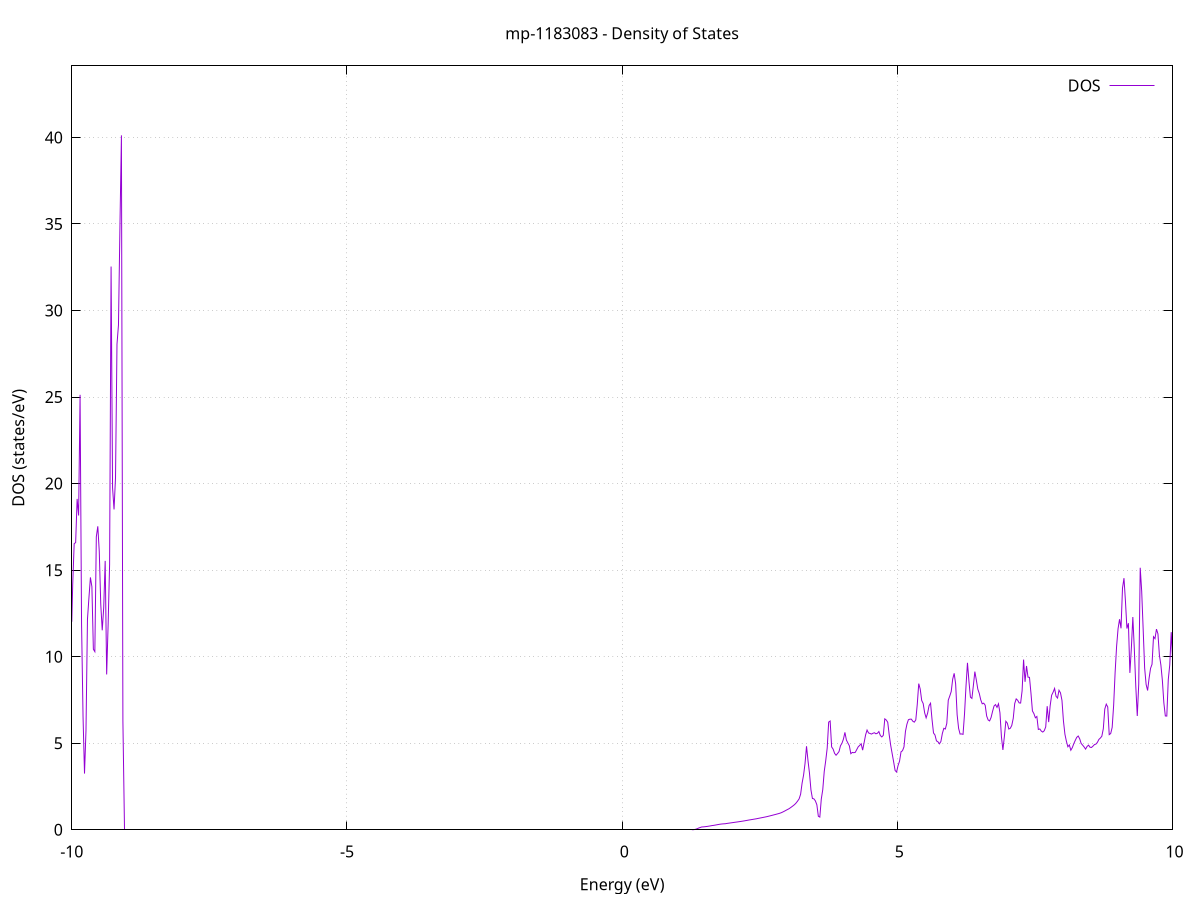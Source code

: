 set title 'mp-1183083 - Density of States'
set xlabel 'Energy (eV)'
set ylabel 'DOS (states/eV)'
set grid
set xrange [-10:10]
set yrange [0:44.133]
set xzeroaxis lt -1
set terminal png size 800,600
set output 'mp-1183083_dos_gnuplot.png'
plot '-' using 1:2 with lines title 'DOS'
-40.004800 0.000000
-39.978000 0.000000
-39.951200 0.000000
-39.924300 0.000000
-39.897500 0.000000
-39.870700 0.000000
-39.843800 0.000000
-39.817000 0.000000
-39.790200 0.000000
-39.763400 0.000000
-39.736500 0.000000
-39.709700 0.000000
-39.682900 0.000000
-39.656000 0.000000
-39.629200 0.000000
-39.602400 0.000000
-39.575600 0.000000
-39.548700 0.000000
-39.521900 0.000000
-39.495100 0.000000
-39.468200 0.000000
-39.441400 0.000000
-39.414600 0.000000
-39.387800 0.000000
-39.360900 0.000000
-39.334100 0.000000
-39.307300 0.000000
-39.280400 0.000000
-39.253600 0.000000
-39.226800 0.000000
-39.200000 0.000000
-39.173100 0.000000
-39.146300 0.000000
-39.119500 0.000000
-39.092600 0.000000
-39.065800 0.000000
-39.039000 0.000000
-39.012200 0.000000
-38.985300 0.000000
-38.958500 0.000000
-38.931700 0.000000
-38.904800 0.000000
-38.878000 0.000000
-38.851200 0.000000
-38.824400 0.000000
-38.797500 0.000000
-38.770700 0.000000
-38.743900 0.000000
-38.717000 0.000000
-38.690200 0.000000
-38.663400 0.000000
-38.636600 0.000000
-38.609700 0.000000
-38.582900 0.000000
-38.556100 0.000000
-38.529200 0.000000
-38.502400 0.000000
-38.475600 0.000000
-38.448800 0.000000
-38.421900 0.000000
-38.395100 0.000000
-38.368300 0.000000
-38.341400 0.000000
-38.314600 0.000000
-38.287800 0.000000
-38.261000 0.000000
-38.234100 0.000000
-38.207300 0.000000
-38.180500 0.000000
-38.153600 0.000000
-38.126800 0.000000
-38.100000 0.000000
-38.073200 0.000000
-38.046300 0.000000
-38.019500 0.000000
-37.992700 0.000000
-37.965800 0.000000
-37.939000 0.000000
-37.912200 0.000000
-37.885400 0.000000
-37.858500 0.000000
-37.831700 0.000000
-37.804900 0.000000
-37.778000 0.000000
-37.751200 0.000000
-37.724400 0.000000
-37.697600 0.000000
-37.670700 0.000000
-37.643900 0.000000
-37.617100 0.000000
-37.590200 0.000000
-37.563400 0.000000
-37.536600 0.000000
-37.509800 0.000000
-37.482900 0.000000
-37.456100 0.000000
-37.429300 0.000000
-37.402400 0.000000
-37.375600 0.000000
-37.348800 0.000000
-37.322000 0.000000
-37.295100 0.000000
-37.268300 0.000000
-37.241500 0.000000
-37.214600 0.000000
-37.187800 0.000000
-37.161000 0.000000
-37.134200 0.000000
-37.107300 0.000000
-37.080500 0.000000
-37.053700 0.000000
-37.026800 0.000000
-37.000000 0.000000
-36.973200 0.000000
-36.946400 0.000000
-36.919500 0.000000
-36.892700 0.000000
-36.865900 0.000000
-36.839000 0.000000
-36.812200 0.000000
-36.785400 0.000000
-36.758600 0.000000
-36.731700 0.000000
-36.704900 0.000000
-36.678100 0.000000
-36.651200 0.000000
-36.624400 0.000000
-36.597600 0.000000
-36.570800 0.000000
-36.543900 0.000000
-36.517100 0.000000
-36.490300 0.000000
-36.463400 0.000000
-36.436600 0.000000
-36.409800 0.000000
-36.383000 0.000000
-36.356100 0.000000
-36.329300 0.000000
-36.302500 0.000000
-36.275600 0.000000
-36.248800 0.000000
-36.222000 0.000000
-36.195200 0.000000
-36.168300 0.000000
-36.141500 0.000000
-36.114700 0.000000
-36.087800 0.000000
-36.061000 0.000000
-36.034200 0.000000
-36.007400 0.000000
-35.980500 0.000000
-35.953700 0.000000
-35.926900 0.000000
-35.900000 0.000000
-35.873200 0.000000
-35.846400 0.000000
-35.819600 0.000000
-35.792700 0.000000
-35.765900 0.000000
-35.739100 0.000000
-35.712200 0.000000
-35.685400 0.000000
-35.658600 0.000000
-35.631800 0.000000
-35.604900 0.000000
-35.578100 0.000000
-35.551300 0.000000
-35.524400 0.000000
-35.497600 0.000000
-35.470800 0.000000
-35.444000 0.000000
-35.417100 0.000000
-35.390300 0.000000
-35.363500 0.000000
-35.336600 0.000000
-35.309800 0.000000
-35.283000 0.000000
-35.256200 0.000000
-35.229300 0.000000
-35.202500 0.000000
-35.175700 0.000000
-35.148800 0.000000
-35.122000 0.000000
-35.095200 0.000000
-35.068400 0.000000
-35.041500 0.000000
-35.014700 0.000000
-34.987900 0.000000
-34.961000 0.000000
-34.934200 0.000000
-34.907400 0.000000
-34.880600 0.000000
-34.853700 0.000000
-34.826900 0.000000
-34.800100 0.000000
-34.773200 0.000000
-34.746400 0.000000
-34.719600 0.000000
-34.692700 0.000000
-34.665900 0.000000
-34.639100 0.000000
-34.612300 0.000000
-34.585400 0.000000
-34.558600 0.000000
-34.531800 0.000000
-34.504900 0.000000
-34.478100 0.000000
-34.451300 0.000000
-34.424500 0.000000
-34.397600 0.000000
-34.370800 0.000000
-34.344000 0.000000
-34.317100 0.000000
-34.290300 0.000000
-34.263500 0.000000
-34.236700 0.000000
-34.209800 0.000000
-34.183000 0.000000
-34.156200 0.000000
-34.129300 0.000000
-34.102500 0.000000
-34.075700 0.000000
-34.048900 0.000000
-34.022000 0.000000
-33.995200 0.000000
-33.968400 0.000000
-33.941500 0.000000
-33.914700 0.000000
-33.887900 0.000000
-33.861100 0.000000
-33.834200 0.000000
-33.807400 0.000000
-33.780600 0.000000
-33.753700 0.000000
-33.726900 0.000000
-33.700100 0.000000
-33.673300 0.000000
-33.646400 0.000000
-33.619600 0.000000
-33.592800 0.000000
-33.565900 0.000000
-33.539100 0.000000
-33.512300 0.000000
-33.485500 0.000000
-33.458600 0.000000
-33.431800 0.000000
-33.405000 0.000000
-33.378100 0.000000
-33.351300 0.000000
-33.324500 0.000000
-33.297700 0.000000
-33.270800 0.000000
-33.244000 0.000000
-33.217200 0.000000
-33.190300 0.000000
-33.163500 0.000000
-33.136700 0.000000
-33.109900 0.000000
-33.083000 0.000000
-33.056200 0.000000
-33.029400 0.000000
-33.002500 0.000000
-32.975700 0.000000
-32.948900 0.000000
-32.922100 0.000000
-32.895200 0.000000
-32.868400 0.000000
-32.841600 0.000000
-32.814700 0.000000
-32.787900 0.000000
-32.761100 0.000000
-32.734300 0.000000
-32.707400 0.000000
-32.680600 0.000000
-32.653800 0.000000
-32.626900 0.000000
-32.600100 0.000000
-32.573300 0.000000
-32.546500 0.000000
-32.519600 0.000000
-32.492800 0.000000
-32.466000 0.000000
-32.439100 0.000000
-32.412300 0.000000
-32.385500 0.000000
-32.358700 0.000000
-32.331800 0.000000
-32.305000 0.000000
-32.278200 0.000000
-32.251300 0.000000
-32.224500 0.000000
-32.197700 0.000000
-32.170900 0.000000
-32.144000 0.000000
-32.117200 0.000000
-32.090400 0.000000
-32.063500 0.000000
-32.036700 0.000000
-32.009900 0.000000
-31.983100 0.000000
-31.956200 0.000000
-31.929400 0.000000
-31.902600 0.000000
-31.875700 0.000000
-31.848900 0.000000
-31.822100 0.000000
-31.795300 0.000000
-31.768400 0.000000
-31.741600 0.000000
-31.714800 0.000000
-31.687900 0.000000
-31.661100 0.000000
-31.634300 0.000000
-31.607500 0.000000
-31.580600 0.000000
-31.553800 0.000000
-31.527000 0.000000
-31.500100 0.000000
-31.473300 0.000000
-31.446500 0.000000
-31.419700 0.000000
-31.392800 0.000000
-31.366000 0.000000
-31.339200 0.000000
-31.312300 0.000000
-31.285500 0.000000
-31.258700 0.000000
-31.231900 0.000000
-31.205000 0.000000
-31.178200 0.000000
-31.151400 0.000000
-31.124500 0.000000
-31.097700 0.000000
-31.070900 0.000000
-31.044100 0.000000
-31.017200 0.000000
-30.990400 0.000000
-30.963600 0.000000
-30.936700 0.000000
-30.909900 0.000000
-30.883100 0.000000
-30.856300 0.000000
-30.829400 0.000000
-30.802600 0.000000
-30.775800 0.000000
-30.748900 0.000000
-30.722100 0.000000
-30.695300 0.000000
-30.668500 0.000000
-30.641600 0.000000
-30.614800 0.000000
-30.588000 0.000000
-30.561100 0.000000
-30.534300 0.000000
-30.507500 0.000000
-30.480700 0.000000
-30.453800 0.000000
-30.427000 0.000000
-30.400200 0.000000
-30.373300 0.000000
-30.346500 0.000000
-30.319700 0.000000
-30.292900 0.000000
-30.266000 0.000000
-30.239200 0.000000
-30.212400 0.000000
-30.185500 0.000000
-30.158700 0.000000
-30.131900 0.000000
-30.105100 0.000000
-30.078200 0.000000
-30.051400 0.000000
-30.024600 0.000000
-29.997700 0.000000
-29.970900 0.000000
-29.944100 0.000000
-29.917300 0.000000
-29.890400 0.000000
-29.863600 0.000000
-29.836800 0.000000
-29.809900 0.000000
-29.783100 0.000000
-29.756300 0.000000
-29.729500 0.000000
-29.702600 15.345700
-29.675800 36.806200
-29.649000 18.854700
-29.622100 34.777200
-29.595300 105.000700
-29.568500 0.000000
-29.541700 0.000000
-29.514800 0.000000
-29.488000 0.000000
-29.461200 0.000000
-29.434300 0.000000
-29.407500 0.000000
-29.380700 0.000000
-29.353900 0.000000
-29.327000 0.000000
-29.300200 0.000000
-29.273400 0.000000
-29.246500 0.000000
-29.219700 0.000000
-29.192900 0.000000
-29.166100 0.000000
-29.139200 0.000000
-29.112400 0.000000
-29.085600 0.000000
-29.058700 0.000000
-29.031900 0.000000
-29.005100 0.000000
-28.978300 0.000000
-28.951400 0.000000
-28.924600 0.000000
-28.897800 0.000000
-28.870900 0.000000
-28.844100 0.000000
-28.817300 0.000000
-28.790500 0.000000
-28.763600 0.000000
-28.736800 0.000000
-28.710000 0.000000
-28.683100 0.000000
-28.656300 0.000000
-28.629500 0.000000
-28.602700 0.000000
-28.575800 0.000000
-28.549000 0.000000
-28.522200 0.000000
-28.495300 0.000000
-28.468500 0.000000
-28.441700 0.000000
-28.414900 0.000000
-28.388000 0.000000
-28.361200 0.000000
-28.334400 0.000000
-28.307500 0.000000
-28.280700 0.000000
-28.253900 0.000000
-28.227100 0.000000
-28.200200 0.000000
-28.173400 0.000000
-28.146600 0.000000
-28.119700 0.000000
-28.092900 0.000000
-28.066100 0.000000
-28.039300 0.000000
-28.012400 0.000000
-27.985600 0.000000
-27.958800 0.000000
-27.931900 0.000000
-27.905100 0.000000
-27.878300 0.000000
-27.851500 0.000000
-27.824600 0.000000
-27.797800 0.000000
-27.771000 0.000000
-27.744100 0.000000
-27.717300 0.000000
-27.690500 0.000000
-27.663600 0.000000
-27.636800 0.000000
-27.610000 0.000000
-27.583200 0.000000
-27.556300 0.000000
-27.529500 0.000000
-27.502700 0.000000
-27.475800 0.000000
-27.449000 0.000000
-27.422200 0.000000
-27.395400 0.000000
-27.368500 0.000000
-27.341700 0.000000
-27.314900 0.000000
-27.288000 0.000000
-27.261200 0.000000
-27.234400 0.000000
-27.207600 0.000000
-27.180700 0.000000
-27.153900 0.000000
-27.127100 0.000000
-27.100200 0.000000
-27.073400 0.000000
-27.046600 0.000000
-27.019800 0.000000
-26.992900 0.000000
-26.966100 0.000000
-26.939300 0.000000
-26.912400 0.000000
-26.885600 0.000000
-26.858800 0.000000
-26.832000 0.000000
-26.805100 0.000000
-26.778300 0.000000
-26.751500 0.000000
-26.724600 0.000000
-26.697800 0.000000
-26.671000 0.000000
-26.644200 0.000000
-26.617300 0.000000
-26.590500 0.000000
-26.563700 0.000000
-26.536800 0.000000
-26.510000 0.000000
-26.483200 0.000000
-26.456400 0.000000
-26.429500 0.000000
-26.402700 0.000000
-26.375900 0.000000
-26.349000 0.000000
-26.322200 0.000000
-26.295400 0.000000
-26.268600 0.000000
-26.241700 0.000000
-26.214900 0.000000
-26.188100 0.000000
-26.161200 0.000000
-26.134400 0.000000
-26.107600 0.000000
-26.080800 0.000000
-26.053900 0.000000
-26.027100 0.000000
-26.000300 0.000000
-25.973400 0.000000
-25.946600 0.000000
-25.919800 0.000000
-25.893000 0.000000
-25.866100 0.000000
-25.839300 0.000000
-25.812500 0.000000
-25.785600 0.000000
-25.758800 0.000000
-25.732000 0.000000
-25.705200 0.000000
-25.678300 0.000000
-25.651500 0.000000
-25.624700 0.000000
-25.597800 0.000000
-25.571000 0.000000
-25.544200 0.000000
-25.517400 0.000000
-25.490500 0.000000
-25.463700 0.000000
-25.436900 0.000000
-25.410000 0.000000
-25.383200 0.000000
-25.356400 0.000000
-25.329600 0.000000
-25.302700 0.000000
-25.275900 0.000000
-25.249100 0.000000
-25.222200 0.000000
-25.195400 0.000000
-25.168600 0.000000
-25.141800 0.000000
-25.114900 0.000000
-25.088100 0.000000
-25.061300 0.000000
-25.034400 0.000000
-25.007600 0.000000
-24.980800 0.000000
-24.954000 0.000000
-24.927100 0.000000
-24.900300 0.000000
-24.873500 0.000000
-24.846600 0.000000
-24.819800 0.000000
-24.793000 0.000000
-24.766200 0.000000
-24.739300 0.000000
-24.712500 0.000000
-24.685700 0.000000
-24.658800 0.000000
-24.632000 0.000000
-24.605200 0.000000
-24.578400 0.000000
-24.551500 0.000000
-24.524700 0.000000
-24.497900 0.000000
-24.471000 0.000000
-24.444200 0.000000
-24.417400 0.000000
-24.390600 0.000000
-24.363700 0.000000
-24.336900 0.000000
-24.310100 0.000000
-24.283200 0.000000
-24.256400 0.000000
-24.229600 0.000000
-24.202800 0.000000
-24.175900 0.000000
-24.149100 0.000000
-24.122300 0.000000
-24.095400 0.000000
-24.068600 0.000000
-24.041800 0.000000
-24.015000 0.000000
-23.988100 0.000000
-23.961300 0.000000
-23.934500 0.000000
-23.907600 0.000000
-23.880800 0.000000
-23.854000 0.000000
-23.827200 0.000000
-23.800300 0.000000
-23.773500 0.000000
-23.746700 0.000000
-23.719800 0.000000
-23.693000 0.000000
-23.666200 0.000000
-23.639400 0.000000
-23.612500 0.000000
-23.585700 0.000000
-23.558900 0.000000
-23.532000 0.000000
-23.505200 0.000000
-23.478400 0.000000
-23.451600 0.000000
-23.424700 0.000000
-23.397900 0.000000
-23.371100 0.000000
-23.344200 0.000000
-23.317400 0.000000
-23.290600 0.000000
-23.263800 0.000000
-23.236900 0.000000
-23.210100 0.000000
-23.183300 0.000000
-23.156400 0.000000
-23.129600 0.000000
-23.102800 0.000000
-23.076000 0.000000
-23.049100 0.000000
-23.022300 0.000000
-22.995500 0.000000
-22.968600 0.000000
-22.941800 0.000000
-22.915000 0.000000
-22.888200 0.000000
-22.861300 0.000000
-22.834500 0.000000
-22.807700 0.000000
-22.780800 0.000000
-22.754000 0.000000
-22.727200 0.000000
-22.700400 0.000000
-22.673500 0.000000
-22.646700 0.000000
-22.619900 0.000000
-22.593000 0.000000
-22.566200 0.000000
-22.539400 0.000000
-22.512600 0.000000
-22.485700 0.000000
-22.458900 0.000000
-22.432100 0.000000
-22.405200 0.000000
-22.378400 0.000000
-22.351600 0.000000
-22.324800 0.000000
-22.297900 0.000000
-22.271100 0.000000
-22.244300 0.000000
-22.217400 0.000000
-22.190600 0.000000
-22.163800 0.000000
-22.137000 0.000000
-22.110100 0.000000
-22.083300 0.000000
-22.056500 0.000000
-22.029600 0.000000
-22.002800 0.000000
-21.976000 0.000000
-21.949200 0.000000
-21.922300 0.000000
-21.895500 0.000000
-21.868700 0.000000
-21.841800 0.000000
-21.815000 0.000000
-21.788200 0.000000
-21.761400 0.000000
-21.734500 0.000000
-21.707700 0.000000
-21.680900 0.000000
-21.654000 0.000000
-21.627200 0.000000
-21.600400 0.000000
-21.573600 0.000000
-21.546700 0.000000
-21.519900 0.000000
-21.493100 0.000000
-21.466200 0.000000
-21.439400 0.000000
-21.412600 0.000000
-21.385800 0.000000
-21.358900 0.000000
-21.332100 0.000000
-21.305300 0.000000
-21.278400 0.000000
-21.251600 0.000000
-21.224800 0.000000
-21.198000 0.000000
-21.171100 0.000000
-21.144300 0.000000
-21.117500 0.000000
-21.090600 0.000000
-21.063800 0.000000
-21.037000 0.000000
-21.010200 0.000000
-20.983300 0.000000
-20.956500 0.000000
-20.929700 0.000000
-20.902800 0.000000
-20.876000 0.000000
-20.849200 0.000000
-20.822400 0.000000
-20.795500 0.000000
-20.768700 0.000000
-20.741900 0.000000
-20.715000 0.000000
-20.688200 0.000000
-20.661400 0.000000
-20.634600 0.000000
-20.607700 0.000000
-20.580900 0.000000
-20.554100 0.000000
-20.527200 0.000000
-20.500400 0.000000
-20.473600 0.000000
-20.446700 0.000000
-20.419900 0.000000
-20.393100 0.000000
-20.366300 0.000000
-20.339400 0.000000
-20.312600 0.000000
-20.285800 0.000000
-20.258900 0.000000
-20.232100 0.000000
-20.205300 0.000000
-20.178500 0.000000
-20.151600 0.000000
-20.124800 0.000000
-20.098000 0.000000
-20.071100 0.000000
-20.044300 0.000000
-20.017500 0.000000
-19.990700 0.000000
-19.963800 0.000000
-19.937000 0.000000
-19.910200 0.000000
-19.883300 0.000000
-19.856500 0.000000
-19.829700 0.000000
-19.802900 0.000000
-19.776000 0.000000
-19.749200 0.000000
-19.722400 0.000000
-19.695500 0.000000
-19.668700 0.000000
-19.641900 0.000000
-19.615100 0.000000
-19.588200 0.000000
-19.561400 0.000000
-19.534600 0.000000
-19.507700 0.000000
-19.480900 0.000000
-19.454100 0.000000
-19.427300 0.000000
-19.400400 0.000000
-19.373600 0.000000
-19.346800 0.000000
-19.319900 0.000000
-19.293100 0.000000
-19.266300 0.000000
-19.239500 0.000000
-19.212600 0.000000
-19.185800 0.000000
-19.159000 0.000000
-19.132100 0.000000
-19.105300 0.000000
-19.078500 0.000000
-19.051700 0.000000
-19.024800 0.000000
-18.998000 0.000000
-18.971200 0.000000
-18.944300 0.000000
-18.917500 0.000000
-18.890700 0.000000
-18.863900 0.000000
-18.837000 0.000000
-18.810200 0.000000
-18.783400 0.000000
-18.756500 0.000000
-18.729700 0.000000
-18.702900 0.000000
-18.676100 0.000000
-18.649200 0.000000
-18.622400 0.000000
-18.595600 0.000000
-18.568700 0.000000
-18.541900 0.000000
-18.515100 0.000000
-18.488300 0.000000
-18.461400 0.000000
-18.434600 0.000000
-18.407800 0.000000
-18.380900 0.000000
-18.354100 0.000000
-18.327300 0.000000
-18.300500 0.000000
-18.273600 0.000000
-18.246800 0.000000
-18.220000 0.000000
-18.193100 0.000000
-18.166300 0.000000
-18.139500 0.000000
-18.112700 0.000000
-18.085800 0.000000
-18.059000 0.000000
-18.032200 0.000000
-18.005300 0.000000
-17.978500 0.000000
-17.951700 0.000000
-17.924900 0.000000
-17.898000 0.000000
-17.871200 0.000000
-17.844400 0.000000
-17.817500 0.000000
-17.790700 0.000000
-17.763900 0.000000
-17.737100 0.000000
-17.710200 0.000000
-17.683400 0.000000
-17.656600 0.000000
-17.629700 0.000000
-17.602900 0.000000
-17.576100 0.000000
-17.549300 0.000000
-17.522400 0.000000
-17.495600 0.000000
-17.468800 0.000000
-17.441900 0.000000
-17.415100 0.000000
-17.388300 0.000000
-17.361500 0.000000
-17.334600 0.000000
-17.307800 0.000000
-17.281000 0.000000
-17.254100 0.000000
-17.227300 0.000000
-17.200500 0.000000
-17.173700 0.000000
-17.146800 0.000000
-17.120000 0.000000
-17.093200 0.000000
-17.066300 0.000000
-17.039500 0.000000
-17.012700 0.000000
-16.985900 0.000000
-16.959000 0.000000
-16.932200 0.000000
-16.905400 0.000000
-16.878500 0.000000
-16.851700 0.000000
-16.824900 0.000000
-16.798100 0.000000
-16.771200 0.000000
-16.744400 0.000000
-16.717600 0.000000
-16.690700 0.000000
-16.663900 0.000000
-16.637100 0.000000
-16.610300 0.000000
-16.583400 0.000000
-16.556600 0.000000
-16.529800 0.000000
-16.502900 0.000000
-16.476100 0.000000
-16.449300 0.000000
-16.422500 0.000000
-16.395600 0.000000
-16.368800 0.000000
-16.342000 0.000000
-16.315100 0.000000
-16.288300 0.000000
-16.261500 0.000000
-16.234700 0.000000
-16.207800 0.000000
-16.181000 0.000000
-16.154200 0.000000
-16.127300 0.000000
-16.100500 0.000000
-16.073700 0.000000
-16.046900 0.000000
-16.020000 0.000000
-15.993200 0.000000
-15.966400 0.000000
-15.939500 0.000000
-15.912700 0.000000
-15.885900 0.000000
-15.859100 0.000000
-15.832200 0.000000
-15.805400 0.000000
-15.778600 0.000000
-15.751700 0.000000
-15.724900 0.000000
-15.698100 0.000000
-15.671300 0.000000
-15.644400 0.000000
-15.617600 0.000000
-15.590800 0.000000
-15.563900 0.000000
-15.537100 0.000000
-15.510300 0.000000
-15.483500 0.000000
-15.456600 0.000000
-15.429800 0.000000
-15.403000 0.000000
-15.376100 0.000000
-15.349300 0.000000
-15.322500 0.000000
-15.295700 0.000000
-15.268800 0.000000
-15.242000 0.000000
-15.215200 0.000000
-15.188300 0.000000
-15.161500 0.000000
-15.134700 0.000000
-15.107900 0.000000
-15.081000 0.000000
-15.054200 0.000000
-15.027400 0.000000
-15.000500 0.000000
-14.973700 0.000000
-14.946900 0.000000
-14.920100 0.000000
-14.893200 0.000000
-14.866400 0.000000
-14.839600 0.000000
-14.812700 0.000000
-14.785900 0.000000
-14.759100 0.000000
-14.732300 0.000000
-14.705400 0.000000
-14.678600 0.000000
-14.651800 0.000000
-14.624900 0.000000
-14.598100 0.000000
-14.571300 0.000000
-14.544500 0.000000
-14.517600 0.000000
-14.490800 0.000000
-14.464000 0.000000
-14.437100 0.000000
-14.410300 0.000000
-14.383500 0.000000
-14.356700 0.000000
-14.329800 0.000000
-14.303000 0.000000
-14.276200 0.000000
-14.249300 0.000000
-14.222500 0.000000
-14.195700 0.000000
-14.168900 0.000000
-14.142000 0.000000
-14.115200 0.000000
-14.088400 0.000000
-14.061500 0.000000
-14.034700 0.000000
-14.007900 0.000000
-13.981100 0.000000
-13.954200 0.000000
-13.927400 0.000000
-13.900600 0.000000
-13.873700 0.000000
-13.846900 0.000000
-13.820100 0.000000
-13.793300 0.000000
-13.766400 0.000000
-13.739600 0.000000
-13.712800 0.000000
-13.685900 0.000000
-13.659100 0.000000
-13.632300 0.000000
-13.605500 0.000000
-13.578600 0.000000
-13.551800 0.000000
-13.525000 0.000000
-13.498100 0.000000
-13.471300 0.000000
-13.444500 0.000000
-13.417600 0.000000
-13.390800 0.000000
-13.364000 0.000000
-13.337200 0.000000
-13.310300 0.000000
-13.283500 0.000000
-13.256700 0.000000
-13.229800 0.000000
-13.203000 0.000000
-13.176200 0.000000
-13.149400 0.000000
-13.122500 0.000000
-13.095700 0.000000
-13.068900 0.000000
-13.042000 0.000000
-13.015200 0.000000
-12.988400 0.000000
-12.961600 0.000000
-12.934700 0.000000
-12.907900 0.000000
-12.881100 0.000000
-12.854200 0.000000
-12.827400 0.000000
-12.800600 0.000000
-12.773800 0.000000
-12.746900 0.000000
-12.720100 0.000000
-12.693300 0.000000
-12.666400 0.000000
-12.639600 0.000000
-12.612800 0.000000
-12.586000 0.000000
-12.559100 0.000000
-12.532300 0.000000
-12.505500 0.000000
-12.478600 0.000000
-12.451800 0.000000
-12.425000 0.000000
-12.398200 0.000000
-12.371300 0.000000
-12.344500 0.000000
-12.317700 0.000000
-12.290800 0.000000
-12.264000 0.000000
-12.237200 0.000000
-12.210400 0.000000
-12.183500 0.000000
-12.156700 0.000000
-12.129900 0.000000
-12.103000 0.000000
-12.076200 0.000000
-12.049400 0.000000
-12.022600 0.000000
-11.995700 0.000000
-11.968900 0.000000
-11.942100 0.000000
-11.915200 0.000000
-11.888400 0.000000
-11.861600 0.000000
-11.834800 0.000000
-11.807900 0.000000
-11.781100 0.000000
-11.754300 0.000000
-11.727400 0.000000
-11.700600 0.000000
-11.673800 0.000000
-11.647000 0.000000
-11.620100 0.000000
-11.593300 0.000000
-11.566500 0.000000
-11.539600 0.000000
-11.512800 0.000000
-11.486000 0.000000
-11.459200 0.000000
-11.432300 0.000000
-11.405500 0.000000
-11.378700 0.000000
-11.351800 0.000000
-11.325000 0.000000
-11.298200 0.000000
-11.271400 0.000000
-11.244500 0.000000
-11.217700 0.000000
-11.190900 0.000000
-11.164000 0.000000
-11.137200 0.000000
-11.110400 0.000000
-11.083600 0.000000
-11.056700 0.000000
-11.029900 0.000000
-11.003100 0.000000
-10.976200 0.000000
-10.949400 0.000000
-10.922600 0.000000
-10.895800 0.000000
-10.868900 0.000000
-10.842100 0.000000
-10.815300 0.000000
-10.788400 0.000000
-10.761600 0.000000
-10.734800 0.000000
-10.708000 0.000000
-10.681100 0.000000
-10.654300 0.000000
-10.627500 0.000000
-10.600600 0.000000
-10.573800 0.000000
-10.547000 0.000000
-10.520200 0.000000
-10.493300 0.000000
-10.466500 0.000000
-10.439700 0.000000
-10.412800 0.000000
-10.386000 0.000000
-10.359200 0.000000
-10.332400 0.000000
-10.305500 2.784700
-10.278700 4.348400
-10.251900 3.850300
-10.225000 4.575500
-10.198200 5.091600
-10.171400 5.948800
-10.144600 9.311200
-10.117700 10.132200
-10.090900 13.910800
-10.064100 14.720600
-10.037200 12.075700
-10.010400 10.676400
-9.983600 14.149100
-9.956800 16.527600
-9.929900 16.592300
-9.903100 19.114500
-9.876300 18.156700
-9.849400 25.128500
-9.822600 11.892700
-9.795800 6.552500
-9.769000 3.248100
-9.742100 5.729300
-9.715300 12.157900
-9.688500 13.403400
-9.661600 14.581500
-9.634800 14.044100
-9.608000 10.431700
-9.581200 10.290000
-9.554300 16.929900
-9.527500 17.532700
-9.500700 16.078500
-9.473800 13.037200
-9.447000 11.524500
-9.420200 12.821400
-9.393400 15.536800
-9.366500 8.972600
-9.339700 11.865000
-9.312900 15.334400
-9.286000 32.540200
-9.259200 19.761500
-9.232400 18.505400
-9.205600 20.338800
-9.178700 28.051700
-9.151900 29.156200
-9.125100 34.851600
-9.098200 40.120600
-9.071400 6.288500
-9.044600 0.000000
-9.017800 0.000000
-8.990900 0.000000
-8.964100 0.000000
-8.937300 0.000000
-8.910400 0.000000
-8.883600 0.000000
-8.856800 0.000000
-8.830000 0.000000
-8.803100 0.000000
-8.776300 0.000000
-8.749500 0.000000
-8.722600 0.000000
-8.695800 0.000000
-8.669000 0.000000
-8.642200 0.000000
-8.615300 0.000000
-8.588500 0.000000
-8.561700 0.000000
-8.534800 0.000000
-8.508000 0.000000
-8.481200 0.000000
-8.454400 0.000000
-8.427500 0.000000
-8.400700 0.000000
-8.373900 0.000000
-8.347000 0.000000
-8.320200 0.000000
-8.293400 0.000000
-8.266600 0.000000
-8.239700 0.000000
-8.212900 0.000000
-8.186100 0.000000
-8.159200 0.000000
-8.132400 0.000000
-8.105600 0.000000
-8.078800 0.000000
-8.051900 0.000000
-8.025100 0.000000
-7.998300 0.000000
-7.971400 0.000000
-7.944600 0.000000
-7.917800 0.000000
-7.891000 0.000000
-7.864100 0.000000
-7.837300 0.000000
-7.810500 0.000000
-7.783600 0.000000
-7.756800 0.000000
-7.730000 0.000000
-7.703200 0.000000
-7.676300 0.000000
-7.649500 0.000000
-7.622700 0.000000
-7.595800 0.000000
-7.569000 0.000000
-7.542200 0.000000
-7.515400 0.000000
-7.488500 0.000000
-7.461700 0.000000
-7.434900 0.000000
-7.408000 0.000000
-7.381200 0.000000
-7.354400 0.000000
-7.327600 0.000000
-7.300700 0.000000
-7.273900 0.000000
-7.247100 0.000000
-7.220200 0.000000
-7.193400 0.000000
-7.166600 0.000000
-7.139800 0.000000
-7.112900 0.000000
-7.086100 0.000000
-7.059300 0.000000
-7.032400 0.000000
-7.005600 0.000000
-6.978800 0.000000
-6.952000 0.000000
-6.925100 0.000000
-6.898300 0.000000
-6.871500 0.000000
-6.844600 0.000000
-6.817800 0.000000
-6.791000 0.000000
-6.764200 0.000000
-6.737300 0.000000
-6.710500 0.000000
-6.683700 0.000000
-6.656800 0.000000
-6.630000 0.000000
-6.603200 0.000000
-6.576400 0.000000
-6.549500 0.000000
-6.522700 0.000000
-6.495900 0.000000
-6.469000 0.000000
-6.442200 0.000000
-6.415400 0.000000
-6.388500 0.000000
-6.361700 0.000000
-6.334900 0.000000
-6.308100 0.000000
-6.281200 0.000000
-6.254400 0.000000
-6.227600 0.000000
-6.200700 0.000000
-6.173900 0.000000
-6.147100 0.000000
-6.120300 0.000000
-6.093400 0.000000
-6.066600 0.000000
-6.039800 0.000000
-6.012900 0.000000
-5.986100 0.000000
-5.959300 0.000000
-5.932500 0.000000
-5.905600 0.000000
-5.878800 0.000000
-5.852000 0.000000
-5.825100 0.000000
-5.798300 0.000000
-5.771500 0.000000
-5.744700 0.000000
-5.717800 0.000000
-5.691000 0.000000
-5.664200 0.000000
-5.637300 0.000000
-5.610500 0.000000
-5.583700 0.000000
-5.556900 0.000000
-5.530000 0.000000
-5.503200 0.000000
-5.476400 0.000000
-5.449500 0.000000
-5.422700 0.000000
-5.395900 0.000000
-5.369100 0.000000
-5.342200 0.000000
-5.315400 0.000000
-5.288600 0.000000
-5.261700 0.000000
-5.234900 0.000000
-5.208100 0.000000
-5.181300 0.000000
-5.154400 0.000000
-5.127600 0.000000
-5.100800 0.000000
-5.073900 0.000000
-5.047100 0.000000
-5.020300 0.000000
-4.993500 0.000000
-4.966600 0.000000
-4.939800 0.000000
-4.913000 0.000000
-4.886100 0.000000
-4.859300 0.000000
-4.832500 0.000000
-4.805700 0.000000
-4.778800 0.000000
-4.752000 0.000000
-4.725200 0.000000
-4.698300 0.000000
-4.671500 0.000000
-4.644700 0.000000
-4.617900 0.000000
-4.591000 0.000000
-4.564200 0.000000
-4.537400 0.000000
-4.510500 0.000000
-4.483700 0.000000
-4.456900 0.000000
-4.430100 0.000000
-4.403200 0.000000
-4.376400 0.000000
-4.349600 0.000000
-4.322700 0.000000
-4.295900 0.000000
-4.269100 0.000000
-4.242300 0.000000
-4.215400 0.000000
-4.188600 0.000000
-4.161800 0.000000
-4.134900 0.000000
-4.108100 0.000000
-4.081300 0.000000
-4.054500 0.000000
-4.027600 0.000000
-4.000800 0.000000
-3.974000 0.000000
-3.947100 0.000000
-3.920300 0.000000
-3.893500 0.000000
-3.866700 0.000000
-3.839800 0.000000
-3.813000 0.000000
-3.786200 0.000000
-3.759300 0.000000
-3.732500 0.000000
-3.705700 0.000000
-3.678900 0.000000
-3.652000 0.000000
-3.625200 0.000000
-3.598400 0.000000
-3.571500 0.000000
-3.544700 0.000000
-3.517900 0.000000
-3.491100 0.000000
-3.464200 0.000000
-3.437400 0.000000
-3.410600 0.000000
-3.383700 0.000000
-3.356900 0.000000
-3.330100 0.000000
-3.303300 0.000000
-3.276400 0.000000
-3.249600 0.000000
-3.222800 0.000000
-3.195900 0.000000
-3.169100 0.000000
-3.142300 0.000000
-3.115500 0.000000
-3.088600 0.000000
-3.061800 0.000000
-3.035000 0.000000
-3.008100 0.000000
-2.981300 0.000000
-2.954500 0.000000
-2.927700 0.000000
-2.900800 0.000000
-2.874000 0.000000
-2.847200 0.000000
-2.820300 0.000000
-2.793500 0.000000
-2.766700 0.000000
-2.739900 0.000000
-2.713000 0.000000
-2.686200 0.000000
-2.659400 0.000000
-2.632500 0.000000
-2.605700 0.000000
-2.578900 0.000000
-2.552100 0.000000
-2.525200 0.000000
-2.498400 0.000000
-2.471600 0.000000
-2.444700 0.000000
-2.417900 0.000000
-2.391100 0.000000
-2.364300 0.000000
-2.337400 0.000000
-2.310600 0.000000
-2.283800 0.000000
-2.256900 0.000000
-2.230100 0.000000
-2.203300 0.000000
-2.176500 0.000000
-2.149600 0.000000
-2.122800 0.000000
-2.096000 0.000000
-2.069100 0.000000
-2.042300 0.000000
-2.015500 0.000000
-1.988700 0.000000
-1.961800 0.000000
-1.935000 0.000000
-1.908200 0.000000
-1.881300 0.000000
-1.854500 0.000000
-1.827700 0.000000
-1.800900 0.000000
-1.774000 0.000000
-1.747200 0.000000
-1.720400 0.000000
-1.693500 0.000000
-1.666700 0.000000
-1.639900 0.000000
-1.613100 0.000000
-1.586200 0.000000
-1.559400 0.000000
-1.532600 0.000000
-1.505700 0.000000
-1.478900 0.000000
-1.452100 0.000000
-1.425300 0.000000
-1.398400 0.000000
-1.371600 0.000000
-1.344800 0.000000
-1.317900 0.000000
-1.291100 0.000000
-1.264300 0.000000
-1.237500 0.000000
-1.210600 0.000000
-1.183800 0.000000
-1.157000 0.000000
-1.130100 0.000000
-1.103300 0.000000
-1.076500 0.000000
-1.049700 0.000000
-1.022800 0.000000
-0.996000 0.000000
-0.969200 0.000000
-0.942300 0.000000
-0.915500 0.000000
-0.888700 0.000000
-0.861900 0.000000
-0.835000 0.000000
-0.808200 0.000000
-0.781400 0.000000
-0.754500 0.000000
-0.727700 0.000000
-0.700900 0.000000
-0.674100 0.000000
-0.647200 0.000000
-0.620400 0.000000
-0.593600 0.000000
-0.566700 0.000000
-0.539900 0.000000
-0.513100 0.000000
-0.486300 0.000000
-0.459400 0.000000
-0.432600 0.000000
-0.405800 0.000000
-0.378900 0.000000
-0.352100 0.000000
-0.325300 0.000000
-0.298500 0.000000
-0.271600 0.000000
-0.244800 0.000000
-0.218000 0.000000
-0.191100 0.000000
-0.164300 0.000000
-0.137500 0.000000
-0.110700 0.000000
-0.083800 0.000000
-0.057000 0.000000
-0.030200 0.000000
-0.003300 0.000000
0.023500 0.000000
0.050300 0.000000
0.077100 0.000000
0.104000 0.000000
0.130800 0.000000
0.157600 0.000000
0.184500 0.000000
0.211300 0.000000
0.238100 0.000000
0.264900 0.000000
0.291800 0.000000
0.318600 0.000000
0.345400 0.000000
0.372300 0.000000
0.399100 0.000000
0.425900 0.000000
0.452700 0.000000
0.479600 0.000000
0.506400 0.000000
0.533200 0.000000
0.560100 0.000000
0.586900 0.000000
0.613700 0.000000
0.640500 0.000000
0.667400 0.000000
0.694200 0.000000
0.721000 0.000000
0.747900 0.000000
0.774700 0.000000
0.801500 0.000000
0.828400 0.000000
0.855200 0.000000
0.882000 0.000000
0.908800 0.000000
0.935700 0.000000
0.962500 0.000000
0.989300 0.000000
1.016200 0.000000
1.043000 0.000000
1.069800 0.000000
1.096600 0.000000
1.123500 0.000000
1.150300 0.000000
1.177100 0.000000
1.204000 0.000000
1.230800 0.000000
1.257600 0.000000
1.284400 0.001800
1.311300 0.012500
1.338100 0.032900
1.364900 0.063000
1.391800 0.102900
1.418600 0.131900
1.445400 0.161700
1.472200 0.166900
1.499100 0.175000
1.525900 0.185700
1.552700 0.198000
1.579600 0.211700
1.606400 0.226900
1.633200 0.243000
1.660000 0.253100
1.686900 0.268600
1.713700 0.284400
1.740500 0.300500
1.767400 0.315800
1.794200 0.328200
1.821000 0.337600
1.847800 0.344000
1.874700 0.349600
1.901500 0.365500
1.928300 0.377500
1.955200 0.389800
1.982000 0.402200
2.008800 0.414500
2.035600 0.426700
2.062500 0.438800
2.089300 0.450700
2.116100 0.463400
2.143000 0.476200
2.169800 0.489100
2.196600 0.502700
2.223400 0.517000
2.250300 0.532300
2.277100 0.548000
2.303900 0.563700
2.330800 0.577700
2.357600 0.591800
2.384400 0.606100
2.411200 0.620500
2.438100 0.634800
2.464900 0.652800
2.491700 0.670000
2.518600 0.686500
2.545400 0.703300
2.572200 0.720500
2.599000 0.738000
2.625900 0.755800
2.652700 0.776900
2.679500 0.797800
2.706400 0.819600
2.733200 0.841500
2.760000 0.863600
2.786800 0.886200
2.813700 0.909200
2.840500 0.932700
2.867300 0.958300
2.894200 0.989500
2.921000 1.029700
2.947800 1.073000
2.974600 1.120100
3.001500 1.165800
3.028300 1.209600
3.055100 1.266600
3.082000 1.329300
3.108800 1.393000
3.135600 1.463200
3.162400 1.552300
3.189300 1.663000
3.216100 1.789500
3.242900 2.054900
3.269800 2.693700
3.296600 3.157700
3.323400 3.836800
3.350200 4.826300
3.377100 3.992200
3.403900 3.270700
3.430700 2.300800
3.457600 1.807300
3.484400 1.786500
3.511200 1.669100
3.538000 1.444600
3.564900 0.782000
3.591700 0.732700
3.618500 1.774400
3.645400 2.322600
3.672200 3.373600
3.699000 3.990300
3.725800 4.719700
3.752700 6.221300
3.779500 6.282800
3.806300 4.787300
3.833200 4.661900
3.860000 4.416800
3.886800 4.306200
3.913600 4.404500
3.940500 4.518500
3.967300 4.854200
3.994100 4.998400
4.021000 5.240200
4.047800 5.627100
4.074600 5.184700
4.101400 5.015800
4.128300 4.852300
4.155100 4.395800
4.181900 4.468600
4.208800 4.452700
4.235600 4.472300
4.262400 4.631400
4.289200 4.792600
4.316100 4.874200
4.342900 4.968800
4.369700 4.599000
4.396600 5.031600
4.423400 5.480000
4.450200 5.761000
4.477000 5.593500
4.503900 5.563000
4.530700 5.529500
4.557500 5.577600
4.584400 5.605400
4.611200 5.545700
4.638000 5.575700
4.664800 5.676200
4.691700 5.444800
4.718500 5.364100
4.745300 5.457300
4.772200 6.408800
4.799000 6.341600
4.825800 6.211300
4.852600 5.487300
4.879500 4.881400
4.906300 4.399200
4.933100 3.924100
4.960000 3.423000
4.986800 3.336200
5.013600 3.711900
5.040400 3.962100
5.067300 4.504500
5.094100 4.568200
5.120900 4.787900
5.147800 5.684500
5.174600 6.101900
5.201400 6.358900
5.228200 6.390000
5.255100 6.389400
5.281900 6.268000
5.308700 6.218400
5.335600 6.348200
5.362400 7.249100
5.389200 8.443800
5.416000 8.129900
5.442900 7.469800
5.469700 7.296000
5.496500 6.761500
5.523400 6.465100
5.550200 6.735500
5.577000 7.174200
5.603800 7.312900
5.630700 6.371600
5.657500 5.592900
5.684300 5.474500
5.711200 5.135600
5.738000 5.084600
5.764800 4.965800
5.791600 5.100400
5.818500 5.566400
5.845300 5.861100
5.872100 5.820600
5.899000 6.147400
5.925800 7.488400
5.952600 7.725300
5.979400 7.987100
6.006300 8.706400
6.033100 9.038900
6.059900 8.420700
6.086800 6.647400
6.113600 5.859900
6.140400 5.530100
6.167200 5.536400
6.194100 5.513000
6.220900 6.685200
6.247700 8.283900
6.274600 9.644600
6.301400 8.578300
6.328200 7.663300
6.355000 7.589800
6.381900 8.334200
6.408700 9.136900
6.435500 8.656000
6.462400 8.124600
6.489200 7.877600
6.516000 7.504600
6.542800 7.277800
6.569700 7.314100
6.596500 7.197400
6.623300 6.573700
6.650200 6.344500
6.677000 6.289400
6.703800 6.488800
6.730600 6.839500
6.757500 7.152300
6.784300 7.232800
6.811100 7.070800
6.838000 7.278000
6.864800 6.757500
6.891600 5.378100
6.918400 4.611100
6.945300 5.389500
6.972100 6.268600
6.998900 6.159000
7.025800 5.821400
7.052600 5.862900
7.079400 6.025300
7.106200 6.435800
7.133100 7.292700
7.159900 7.561800
7.186700 7.481400
7.213600 7.328900
7.240400 7.321300
7.267200 8.023400
7.294000 9.835500
7.320900 8.547600
7.347700 9.462000
7.374500 8.817100
7.401400 8.805600
7.428200 7.897800
7.455000 6.864000
7.481800 6.709700
7.508700 6.469300
7.535500 6.545300
7.562300 5.796300
7.589200 5.823900
7.616000 5.701300
7.642800 5.644700
7.669600 5.722200
7.696500 5.944700
7.723300 7.141700
7.750100 6.222600
7.777000 7.160100
7.803800 7.771400
7.830600 7.947800
7.857500 8.166300
7.884300 7.711300
7.911100 7.610900
7.937900 8.060400
7.964800 7.910200
7.991600 7.477200
8.018400 6.291200
8.045300 5.518400
8.072100 5.113900
8.098900 4.795800
8.125700 4.901900
8.152600 4.594100
8.179400 4.744900
8.206200 4.973200
8.233100 5.164600
8.259900 5.338900
8.286700 5.416700
8.313500 5.258200
8.340400 4.987500
8.367200 4.889700
8.394000 4.784300
8.420900 4.659500
8.447700 4.813400
8.474500 4.890000
8.501300 4.768500
8.528200 4.755600
8.555000 4.830900
8.581800 4.922000
8.608700 4.950400
8.635500 5.051700
8.662300 5.219800
8.689100 5.298800
8.716000 5.404100
8.742800 5.835200
8.769600 6.974300
8.796500 7.258100
8.823300 7.094200
8.850100 5.497000
8.876900 5.558100
8.903800 5.915500
8.930600 7.188600
8.957400 9.085700
8.984300 10.596500
9.011100 11.620400
9.037900 12.163100
9.064700 11.638900
9.091600 13.965200
9.118400 14.537300
9.145200 13.200300
9.172100 11.626000
9.198900 11.934700
9.225700 9.063300
9.252500 10.491900
9.279400 12.292900
9.306200 10.448800
9.333000 8.291400
9.359900 6.573000
9.386700 8.419700
9.413500 15.136600
9.440300 13.776500
9.467200 11.568600
9.494000 9.342100
9.520800 8.394000
9.547700 8.046200
9.574500 8.752000
9.601300 9.325500
9.628100 9.559600
9.655000 11.154500
9.681800 11.040800
9.708600 11.592900
9.735500 11.319200
9.762300 10.079700
9.789100 9.515700
9.815900 8.629100
9.842800 7.337000
9.869600 6.576000
9.896400 6.569500
9.923300 8.677900
9.950100 9.523700
9.976900 11.418900
10.003700 9.691900
10.030600 9.200300
10.057400 9.557600
10.084200 10.117400
10.111100 12.199700
10.137900 12.923400
10.164700 10.693300
10.191500 9.997800
10.218400 9.873200
10.245200 10.892700
10.272000 12.276100
10.298900 13.490500
10.325700 11.491700
10.352500 8.920700
10.379300 10.014400
10.406200 14.076400
10.433000 11.954200
10.459800 11.882600
10.486700 14.512400
10.513500 15.231900
10.540300 20.402200
10.567100 19.459800
10.594000 19.635900
10.620800 31.494900
10.647600 21.795300
10.674500 21.344900
10.701300 18.172500
10.728100 16.516800
10.754900 14.348800
10.781800 15.780200
10.808600 18.558000
10.835400 13.109700
10.862300 11.916500
10.889100 13.933700
10.915900 12.096800
10.942700 14.843600
10.969600 18.422800
10.996400 22.449300
11.023200 28.314800
11.050100 25.549000
11.076900 25.437700
11.103700 20.392900
11.130500 22.751900
11.157400 13.223400
11.184200 7.640600
11.211000 0.904500
11.237900 0.000000
11.264700 0.000000
11.291500 0.000000
11.318300 0.000000
11.345200 0.000000
11.372000 0.000000
11.398800 0.000000
11.425700 0.000000
11.452500 0.000000
11.479300 0.000000
11.506100 0.000000
11.533000 0.000000
11.559800 0.000000
11.586600 0.000000
11.613500 0.000000
11.640300 0.000000
11.667100 0.000000
11.693900 0.000000
11.720800 0.000000
11.747600 0.000000
11.774400 0.000000
11.801300 0.000000
11.828100 0.000000
11.854900 0.000000
11.881700 0.000000
11.908600 0.000000
11.935400 0.000000
11.962200 0.000000
11.989100 0.000000
12.015900 0.000000
12.042700 0.000000
12.069500 0.000000
12.096400 0.000000
12.123200 0.000000
12.150000 0.000000
12.176900 0.000000
12.203700 0.000000
12.230500 0.000000
12.257300 0.000000
12.284200 0.000000
12.311000 0.000000
12.337800 0.000000
12.364700 0.000000
12.391500 0.000000
12.418300 0.000000
12.445100 0.000000
12.472000 0.000000
12.498800 0.000000
12.525600 0.000000
12.552500 0.000000
12.579300 0.000000
12.606100 0.000000
12.632900 0.000000
12.659800 0.000000
12.686600 0.000000
12.713400 0.000000
12.740300 0.000000
12.767100 0.000000
12.793900 0.000000
12.820700 0.000000
12.847600 0.000000
12.874400 0.000000
12.901200 0.000000
12.928100 0.000000
12.954900 0.000000
12.981700 0.000000
13.008500 0.000000
13.035400 0.000000
13.062200 0.000000
13.089000 0.000000
13.115900 0.000000
13.142700 0.000000
13.169500 0.000000
13.196300 0.000000
13.223200 0.000000
13.250000 0.000000
13.276800 0.000000
13.303700 0.000000
13.330500 0.000000
13.357300 0.000000
13.384100 0.000000
13.411000 0.000000
13.437800 0.000000
13.464600 0.000000
13.491500 0.000000
13.518300 0.000000
13.545100 0.000000
13.571900 0.000000
13.598800 0.000000
13.625600 0.000000
13.652400 0.000000
e

